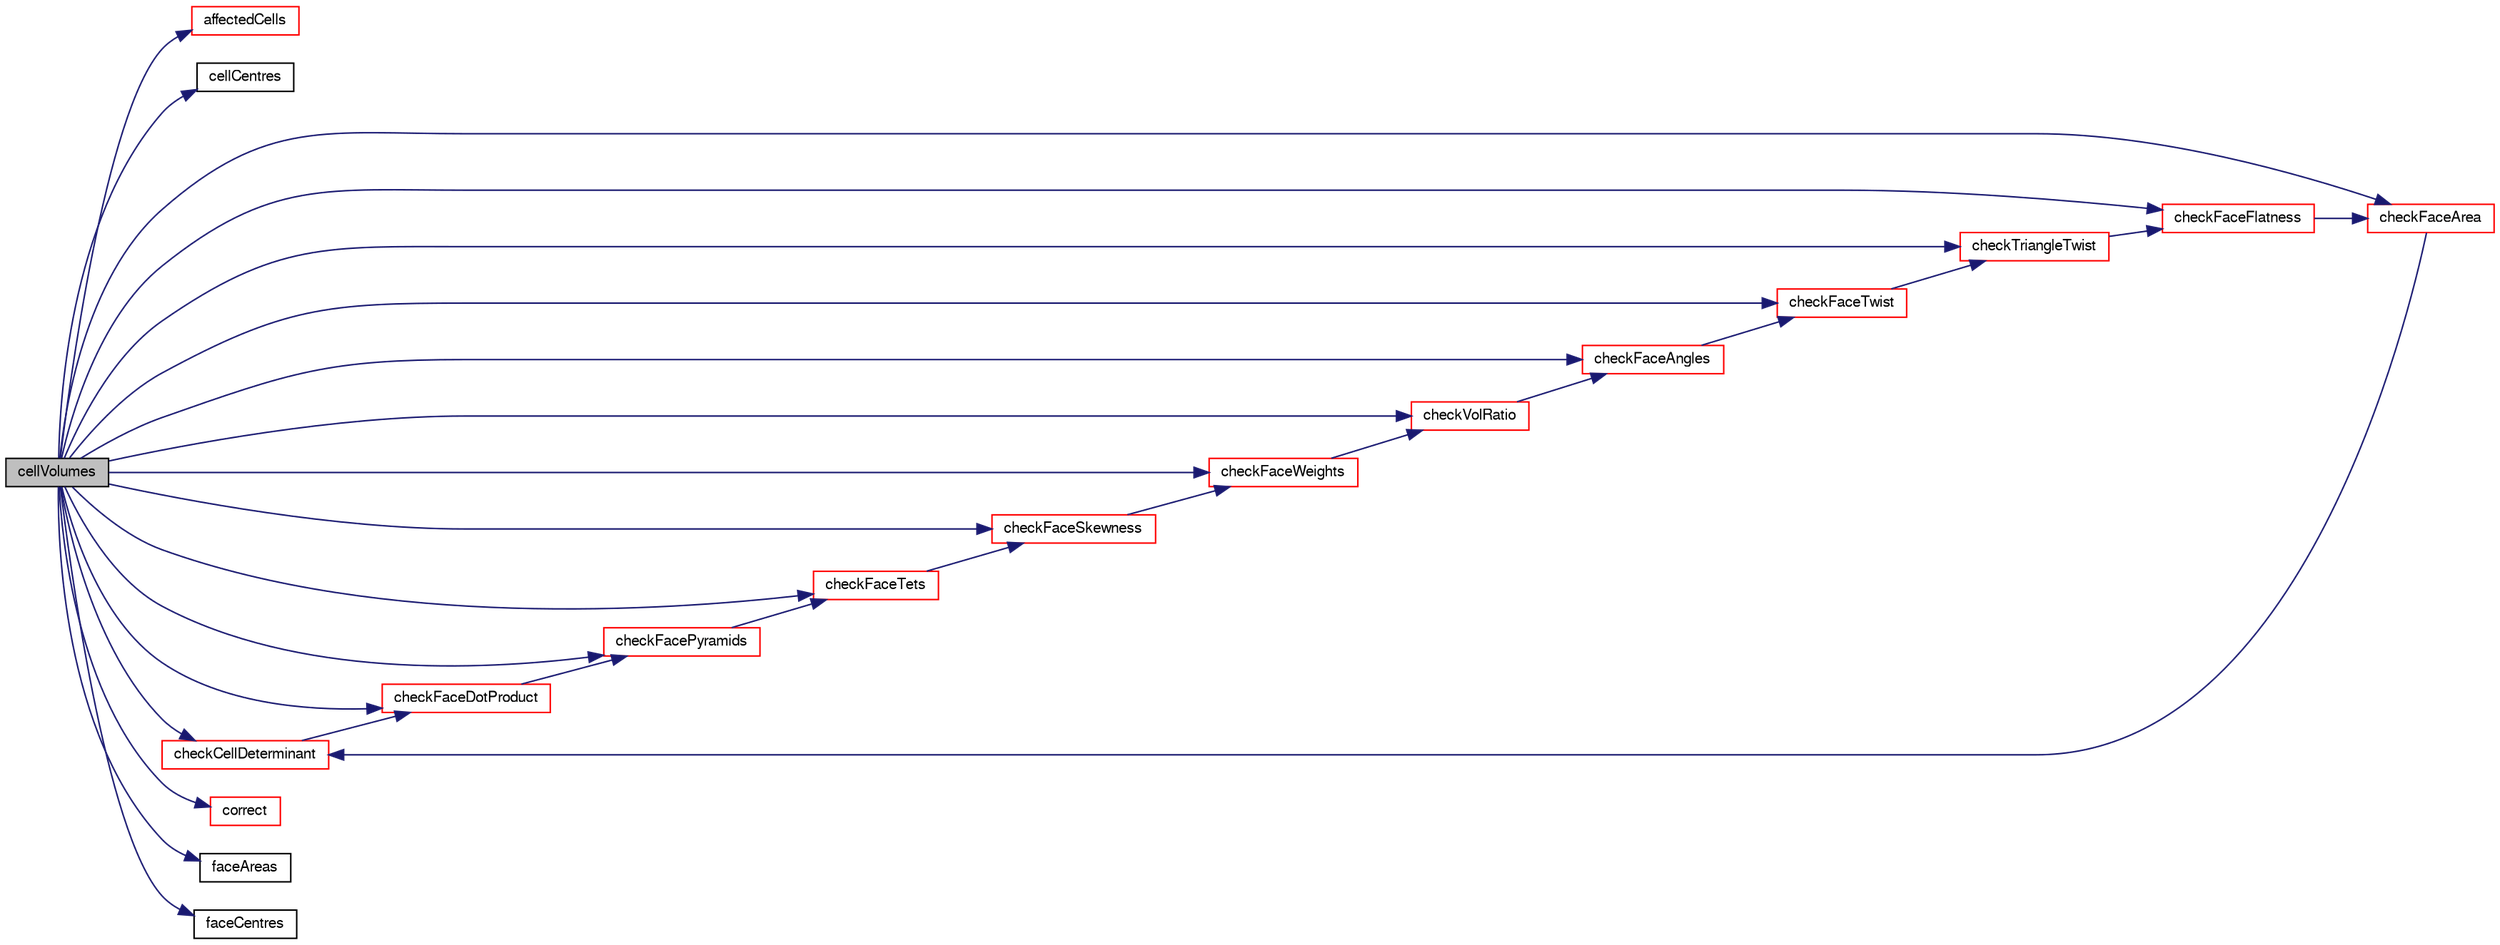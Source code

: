 digraph "cellVolumes"
{
  bgcolor="transparent";
  edge [fontname="FreeSans",fontsize="10",labelfontname="FreeSans",labelfontsize="10"];
  node [fontname="FreeSans",fontsize="10",shape=record];
  rankdir="LR";
  Node79 [label="cellVolumes",height=0.2,width=0.4,color="black", fillcolor="grey75", style="filled", fontcolor="black"];
  Node79 -> Node80 [color="midnightblue",fontsize="10",style="solid",fontname="FreeSans"];
  Node80 [label="affectedCells",height=0.2,width=0.4,color="red",URL="$a21562.html#af5a651dc1cbf2df9601f576420a0cc3c",tooltip="Helper function: get affected cells from faces. "];
  Node79 -> Node140 [color="midnightblue",fontsize="10",style="solid",fontname="FreeSans"];
  Node140 [label="cellCentres",height=0.2,width=0.4,color="black",URL="$a21562.html#a9f8d71dcc9d7edbf3b193e69c3d04aef"];
  Node79 -> Node141 [color="midnightblue",fontsize="10",style="solid",fontname="FreeSans"];
  Node141 [label="checkCellDeterminant",height=0.2,width=0.4,color="red",URL="$a21562.html#af0c7e937ce83711247f5519b530eb868",tooltip="Area of internal faces v.s. boundary faces. "];
  Node141 -> Node159 [color="midnightblue",fontsize="10",style="solid",fontname="FreeSans"];
  Node159 [label="checkFaceDotProduct",height=0.2,width=0.4,color="red",URL="$a21562.html#a5014e575335db939bc66eb2fe32ac48f",tooltip="See primitiveMesh. "];
  Node159 -> Node485 [color="midnightblue",fontsize="10",style="solid",fontname="FreeSans"];
  Node485 [label="checkFacePyramids",height=0.2,width=0.4,color="red",URL="$a21562.html#a185c3013142ff3facc41b31d9beef53a",tooltip="See primitiveMesh. "];
  Node485 -> Node486 [color="midnightblue",fontsize="10",style="solid",fontname="FreeSans"];
  Node486 [label="checkFaceTets",height=0.2,width=0.4,color="red",URL="$a21562.html#ac78de3d27453106d3cf818bda3fd90f4",tooltip="See primitiveMesh. "];
  Node486 -> Node513 [color="midnightblue",fontsize="10",style="solid",fontname="FreeSans"];
  Node513 [label="checkFaceSkewness",height=0.2,width=0.4,color="red",URL="$a21562.html#a2df259c9e50de61beac65c3757c224eb",tooltip="See primitiveMesh. "];
  Node513 -> Node559 [color="midnightblue",fontsize="10",style="solid",fontname="FreeSans"];
  Node559 [label="checkFaceWeights",height=0.2,width=0.4,color="red",URL="$a21562.html#a6dbbfaac834107f888c95c13272d8d8a",tooltip="Interpolation weights (0.5 for regular mesh) "];
  Node559 -> Node560 [color="midnightblue",fontsize="10",style="solid",fontname="FreeSans"];
  Node560 [label="checkVolRatio",height=0.2,width=0.4,color="red",URL="$a21562.html#aa63d73334ea3f55a0fd59896924c6eb5",tooltip="Cell volume ratio of neighbouring cells (1 for regular mesh) "];
  Node560 -> Node561 [color="midnightblue",fontsize="10",style="solid",fontname="FreeSans"];
  Node561 [label="checkFaceAngles",height=0.2,width=0.4,color="red",URL="$a21562.html#a54a9bc2a85ca197cef7b133c51ec94b4",tooltip="See primitiveMesh. "];
  Node561 -> Node562 [color="midnightblue",fontsize="10",style="solid",fontname="FreeSans"];
  Node562 [label="checkFaceTwist",height=0.2,width=0.4,color="red",URL="$a21562.html#a1d15f5f7fdae54e4c34b03a0462cd535",tooltip="Triangle (from face-centre decomposition) normal v.s. "];
  Node562 -> Node563 [color="midnightblue",fontsize="10",style="solid",fontname="FreeSans"];
  Node563 [label="checkTriangleTwist",height=0.2,width=0.4,color="red",URL="$a21562.html#a1cffc7219859f1b1b9ed8a96be57f242",tooltip="Consecutive triangle (from face-centre decomposition) normals. "];
  Node563 -> Node564 [color="midnightblue",fontsize="10",style="solid",fontname="FreeSans"];
  Node564 [label="checkFaceFlatness",height=0.2,width=0.4,color="red",URL="$a21562.html#acb7df07bcf27aac10bd53d646096cdec",tooltip="Area of faces v.s. sum of triangle areas. "];
  Node564 -> Node565 [color="midnightblue",fontsize="10",style="solid",fontname="FreeSans"];
  Node565 [label="checkFaceArea",height=0.2,width=0.4,color="red",URL="$a21562.html#a462b3d04e6ddc005ef107c6e4ed30aeb",tooltip="Small faces. "];
  Node565 -> Node141 [color="midnightblue",fontsize="10",style="solid",fontname="FreeSans"];
  Node79 -> Node561 [color="midnightblue",fontsize="10",style="solid",fontname="FreeSans"];
  Node79 -> Node565 [color="midnightblue",fontsize="10",style="solid",fontname="FreeSans"];
  Node79 -> Node159 [color="midnightblue",fontsize="10",style="solid",fontname="FreeSans"];
  Node79 -> Node564 [color="midnightblue",fontsize="10",style="solid",fontname="FreeSans"];
  Node79 -> Node485 [color="midnightblue",fontsize="10",style="solid",fontname="FreeSans"];
  Node79 -> Node513 [color="midnightblue",fontsize="10",style="solid",fontname="FreeSans"];
  Node79 -> Node486 [color="midnightblue",fontsize="10",style="solid",fontname="FreeSans"];
  Node79 -> Node562 [color="midnightblue",fontsize="10",style="solid",fontname="FreeSans"];
  Node79 -> Node559 [color="midnightblue",fontsize="10",style="solid",fontname="FreeSans"];
  Node79 -> Node563 [color="midnightblue",fontsize="10",style="solid",fontname="FreeSans"];
  Node79 -> Node560 [color="midnightblue",fontsize="10",style="solid",fontname="FreeSans"];
  Node79 -> Node566 [color="midnightblue",fontsize="10",style="solid",fontname="FreeSans"];
  Node566 [label="correct",height=0.2,width=0.4,color="red",URL="$a21562.html#a3ae44b28050c3aa494c1d8e18cf618c1",tooltip="Take over properties from mesh. "];
  Node79 -> Node567 [color="midnightblue",fontsize="10",style="solid",fontname="FreeSans"];
  Node567 [label="faceAreas",height=0.2,width=0.4,color="black",URL="$a21562.html#a4b8510a8742aaadd9b96288b36689063"];
  Node79 -> Node568 [color="midnightblue",fontsize="10",style="solid",fontname="FreeSans"];
  Node568 [label="faceCentres",height=0.2,width=0.4,color="black",URL="$a21562.html#ada25084577d34ce83005d536688c480a"];
}

